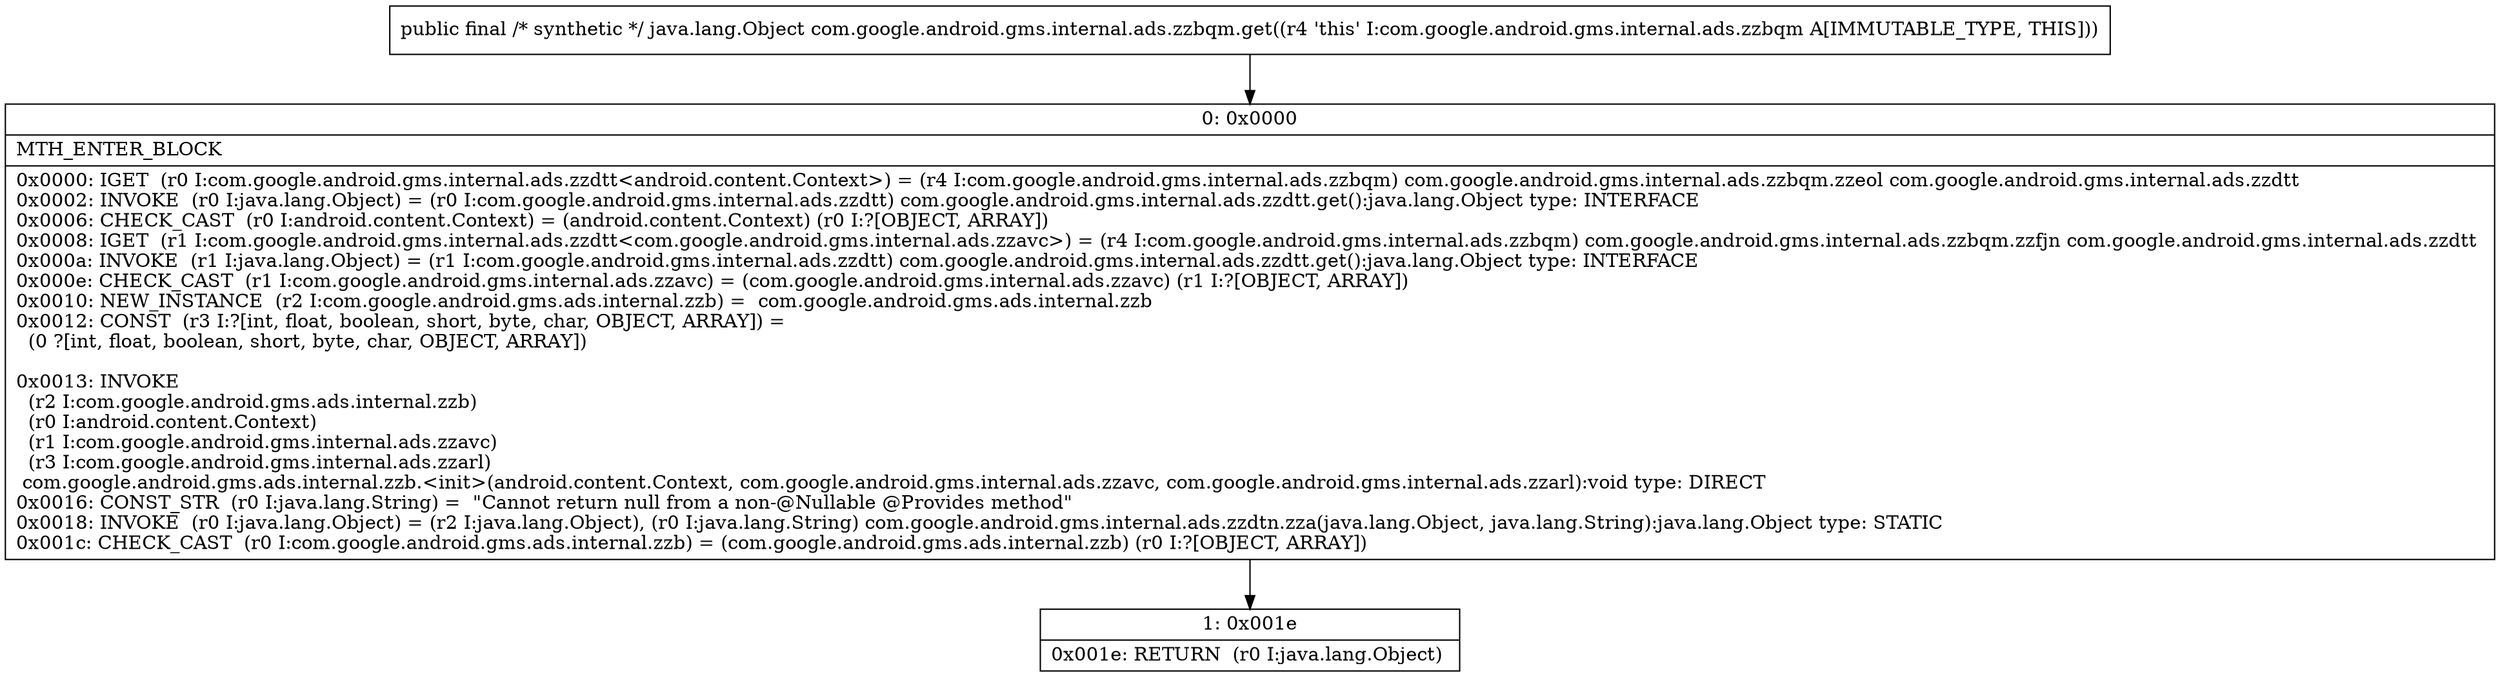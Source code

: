 digraph "CFG forcom.google.android.gms.internal.ads.zzbqm.get()Ljava\/lang\/Object;" {
Node_0 [shape=record,label="{0\:\ 0x0000|MTH_ENTER_BLOCK\l|0x0000: IGET  (r0 I:com.google.android.gms.internal.ads.zzdtt\<android.content.Context\>) = (r4 I:com.google.android.gms.internal.ads.zzbqm) com.google.android.gms.internal.ads.zzbqm.zzeol com.google.android.gms.internal.ads.zzdtt \l0x0002: INVOKE  (r0 I:java.lang.Object) = (r0 I:com.google.android.gms.internal.ads.zzdtt) com.google.android.gms.internal.ads.zzdtt.get():java.lang.Object type: INTERFACE \l0x0006: CHECK_CAST  (r0 I:android.content.Context) = (android.content.Context) (r0 I:?[OBJECT, ARRAY]) \l0x0008: IGET  (r1 I:com.google.android.gms.internal.ads.zzdtt\<com.google.android.gms.internal.ads.zzavc\>) = (r4 I:com.google.android.gms.internal.ads.zzbqm) com.google.android.gms.internal.ads.zzbqm.zzfjn com.google.android.gms.internal.ads.zzdtt \l0x000a: INVOKE  (r1 I:java.lang.Object) = (r1 I:com.google.android.gms.internal.ads.zzdtt) com.google.android.gms.internal.ads.zzdtt.get():java.lang.Object type: INTERFACE \l0x000e: CHECK_CAST  (r1 I:com.google.android.gms.internal.ads.zzavc) = (com.google.android.gms.internal.ads.zzavc) (r1 I:?[OBJECT, ARRAY]) \l0x0010: NEW_INSTANCE  (r2 I:com.google.android.gms.ads.internal.zzb) =  com.google.android.gms.ads.internal.zzb \l0x0012: CONST  (r3 I:?[int, float, boolean, short, byte, char, OBJECT, ARRAY]) = \l  (0 ?[int, float, boolean, short, byte, char, OBJECT, ARRAY])\l \l0x0013: INVOKE  \l  (r2 I:com.google.android.gms.ads.internal.zzb)\l  (r0 I:android.content.Context)\l  (r1 I:com.google.android.gms.internal.ads.zzavc)\l  (r3 I:com.google.android.gms.internal.ads.zzarl)\l com.google.android.gms.ads.internal.zzb.\<init\>(android.content.Context, com.google.android.gms.internal.ads.zzavc, com.google.android.gms.internal.ads.zzarl):void type: DIRECT \l0x0016: CONST_STR  (r0 I:java.lang.String) =  \"Cannot return null from a non\-@Nullable @Provides method\" \l0x0018: INVOKE  (r0 I:java.lang.Object) = (r2 I:java.lang.Object), (r0 I:java.lang.String) com.google.android.gms.internal.ads.zzdtn.zza(java.lang.Object, java.lang.String):java.lang.Object type: STATIC \l0x001c: CHECK_CAST  (r0 I:com.google.android.gms.ads.internal.zzb) = (com.google.android.gms.ads.internal.zzb) (r0 I:?[OBJECT, ARRAY]) \l}"];
Node_1 [shape=record,label="{1\:\ 0x001e|0x001e: RETURN  (r0 I:java.lang.Object) \l}"];
MethodNode[shape=record,label="{public final \/* synthetic *\/ java.lang.Object com.google.android.gms.internal.ads.zzbqm.get((r4 'this' I:com.google.android.gms.internal.ads.zzbqm A[IMMUTABLE_TYPE, THIS])) }"];
MethodNode -> Node_0;
Node_0 -> Node_1;
}

